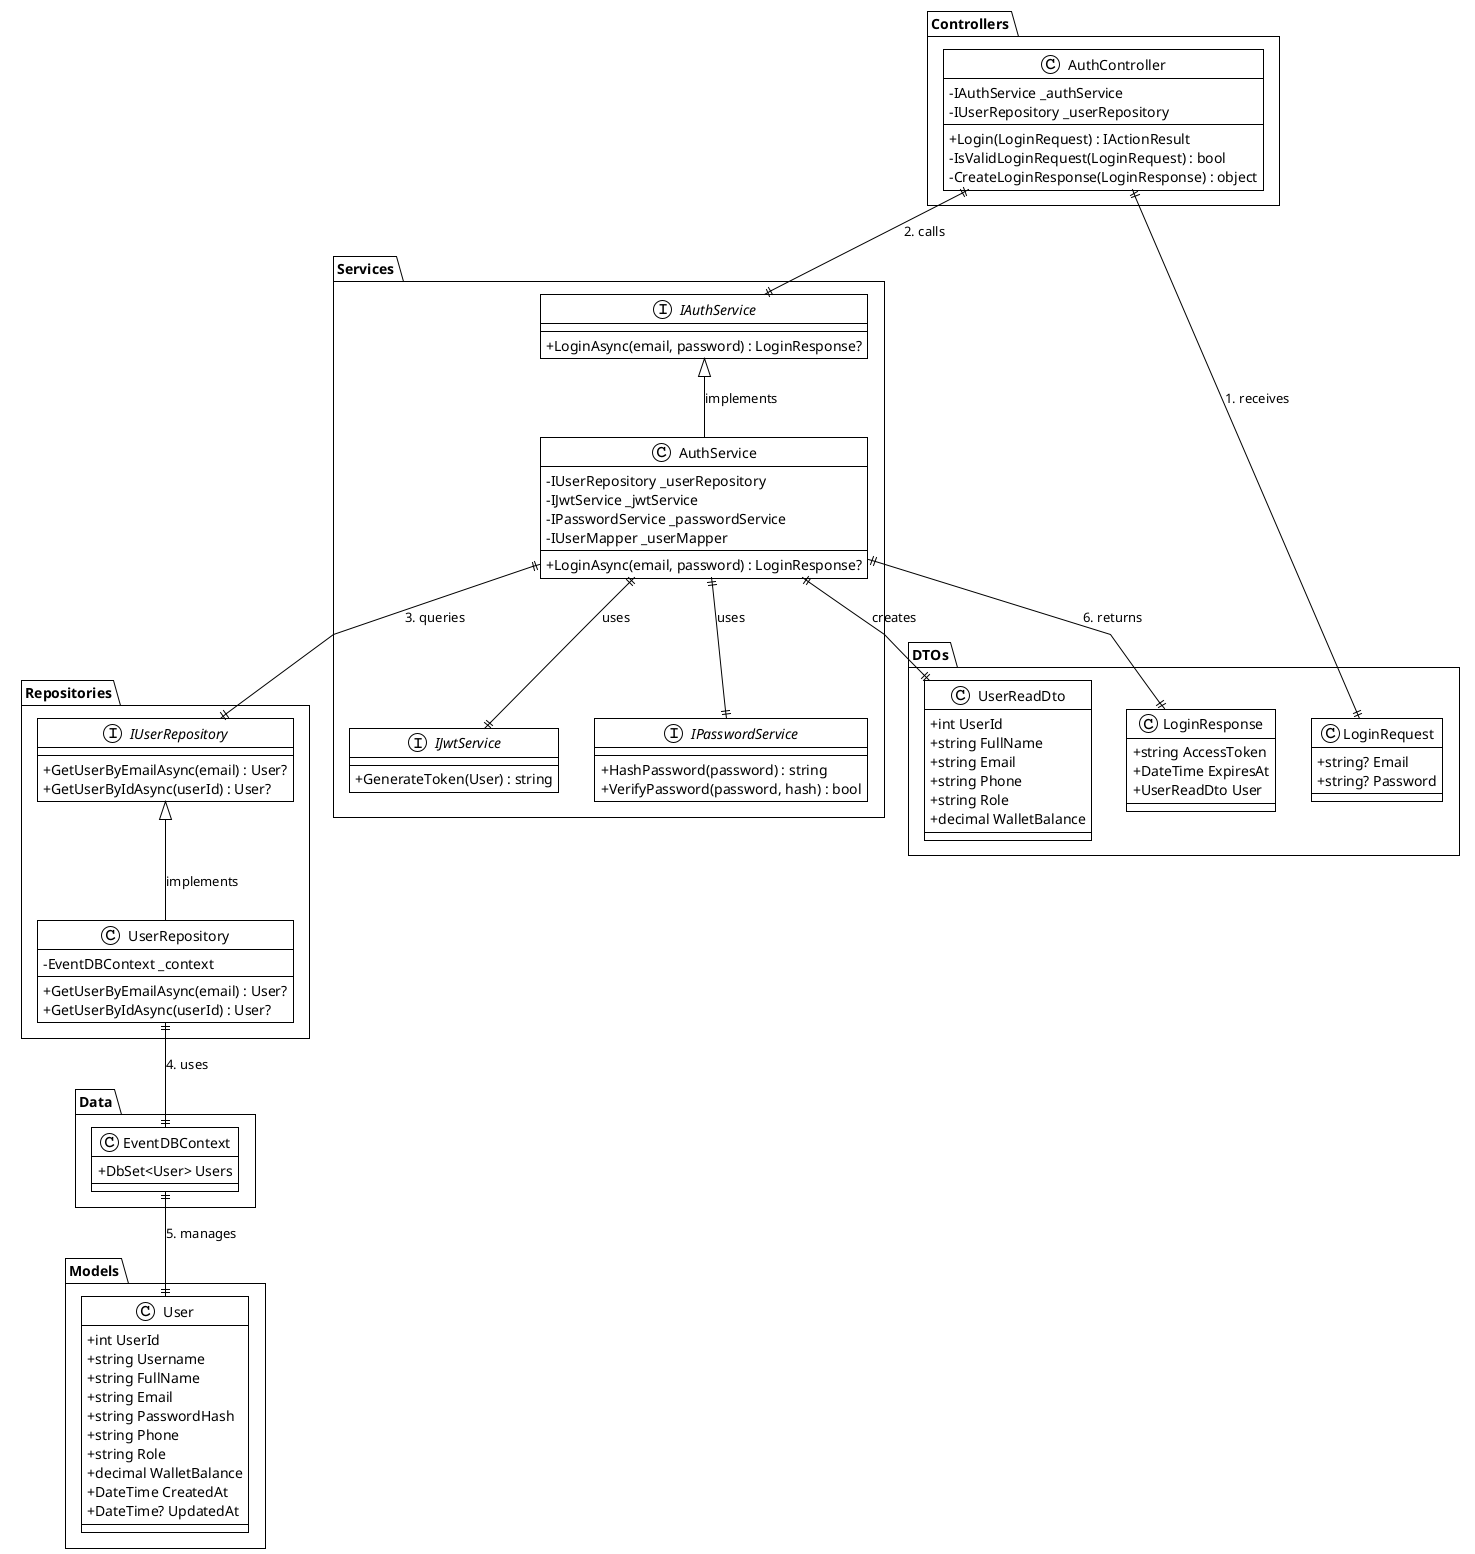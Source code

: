 @startuml Login Flow Class Diagram

!theme plain
skinparam classAttributeIconSize 0
skinparam linetype ortho
skinparam linetype polyline
skinparam roundcorner 0

' Layer 1: DTOs (Input/Output)
package "DTOs" {
    class LoginRequest {
        + string? Email
        + string? Password
    }
    
    class LoginResponse {
        + string AccessToken
        + DateTime ExpiresAt
        + UserReadDto User
    }
    
    class UserReadDto {
        + int UserId
        + string FullName
        + string Email
        + string Phone
        + string Role
        + decimal WalletBalance
    }
}

' Layer 2: Controllers
package "Controllers" {
    class AuthController {
        - IAuthService _authService
        - IUserRepository _userRepository
        --
        + Login(LoginRequest) : IActionResult
        - IsValidLoginRequest(LoginRequest) : bool
        - CreateLoginResponse(LoginResponse) : object
    }
}

' Layer 3: Services
package "Services" {
    interface IAuthService {
        + LoginAsync(email, password) : LoginResponse?
    }
    
    class AuthService {
        - IUserRepository _userRepository
        - IJwtService _jwtService
        - IPasswordService _passwordService
        - IUserMapper _userMapper
        --
        + LoginAsync(email, password) : LoginResponse?
    }
    
    interface IJwtService {
        + GenerateToken(User) : string
    }
    
    interface IPasswordService {
        + HashPassword(password) : string
        + VerifyPassword(password, hash) : bool
    }
}

' Layer 4: Repositories
package "Repositories" {
    interface IUserRepository {
        + GetUserByEmailAsync(email) : User?
        + GetUserByIdAsync(userId) : User?
    }
    
    class UserRepository {
        - EventDBContext _context
        --
        + GetUserByEmailAsync(email) : User?
        + GetUserByIdAsync(userId) : User?
    }
}

' Layer 5: Models & Data
package "Models" {
    class User {
        + int UserId
        + string Username
        + string FullName
        + string Email
        + string PasswordHash
        + string Phone
        + string Role
        + decimal WalletBalance
        + DateTime CreatedAt
        + DateTime? UpdatedAt
    }
}

package "Data" {
    class EventDBContext {
        + DbSet<User> Users
    }
}

' Vertical flow (top to bottom)
LoginRequest ||--|| AuthController : "1. receives"
AuthController ||--|| IAuthService : "2. calls"
IAuthService <|-- AuthService : implements
AuthService ||--|| IUserRepository : "3. queries"
IUserRepository <|-- UserRepository : implements
UserRepository ||--|| EventDBContext : "4. uses"
EventDBContext ||--|| User : "5. manages"
AuthService ||--|| IJwtService : uses
AuthService ||--|| IPasswordService : uses
AuthService ||--|| LoginResponse : "6. returns"
AuthService ||--|| UserReadDto : creates

@enduml
